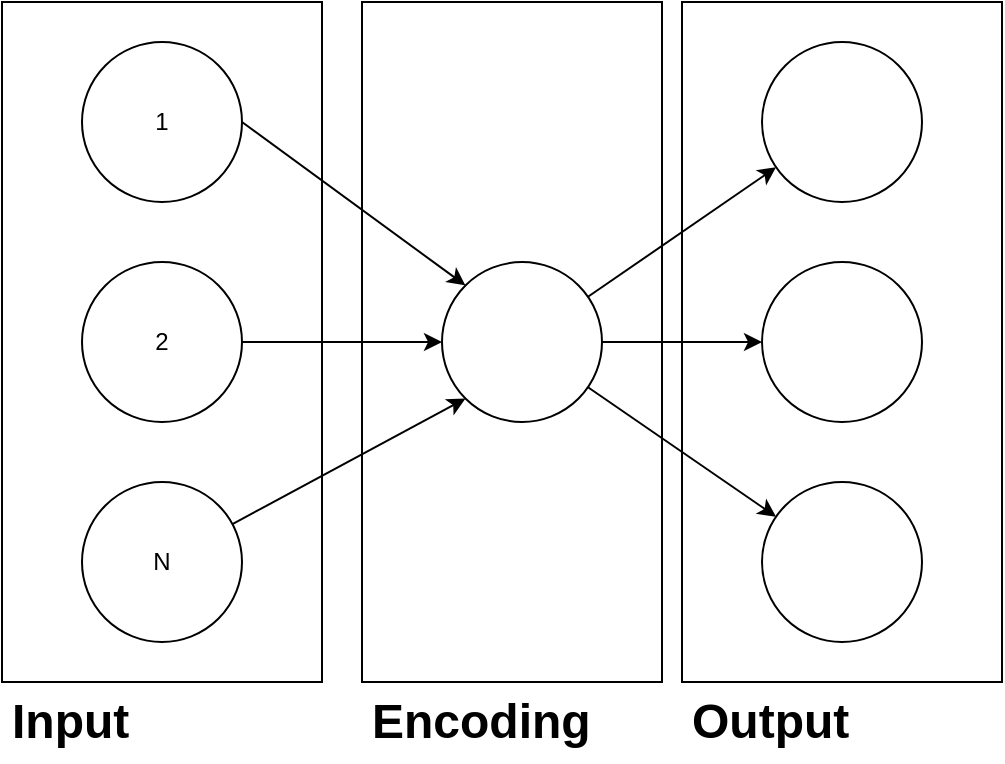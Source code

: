 <mxfile version="18.1.3" type="device" pages="2"><diagram id="ujKXUhD97dqSrS1Oqkiz" name="Page-1"><mxGraphModel dx="1662" dy="786" grid="1" gridSize="10" guides="1" tooltips="1" connect="1" arrows="1" fold="1" page="1" pageScale="1" pageWidth="850" pageHeight="1100" math="0" shadow="0"><root><mxCell id="0"/><mxCell id="1" parent="0"/><mxCell id="V5njZHo76EnKZN1gJfDq-10" value="" style="rounded=0;whiteSpace=wrap;html=1;" parent="1" vertex="1"><mxGeometry x="320" y="150" width="150" height="340" as="geometry"/></mxCell><mxCell id="V5njZHo76EnKZN1gJfDq-4" value="" style="rounded=0;whiteSpace=wrap;html=1;" parent="1" vertex="1"><mxGeometry x="140" y="150" width="160" height="340" as="geometry"/></mxCell><mxCell id="V5njZHo76EnKZN1gJfDq-1" value="1" style="ellipse;whiteSpace=wrap;html=1;aspect=fixed;" parent="1" vertex="1"><mxGeometry x="180" y="170" width="80" height="80" as="geometry"/></mxCell><mxCell id="V5njZHo76EnKZN1gJfDq-2" value="2" style="ellipse;whiteSpace=wrap;html=1;aspect=fixed;" parent="1" vertex="1"><mxGeometry x="180" y="280" width="80" height="80" as="geometry"/></mxCell><mxCell id="V5njZHo76EnKZN1gJfDq-3" value="N" style="ellipse;whiteSpace=wrap;html=1;aspect=fixed;" parent="1" vertex="1"><mxGeometry x="180" y="390" width="80" height="80" as="geometry"/></mxCell><mxCell id="V5njZHo76EnKZN1gJfDq-5" value="" style="rounded=0;whiteSpace=wrap;html=1;" parent="1" vertex="1"><mxGeometry x="480" y="150" width="160" height="340" as="geometry"/></mxCell><mxCell id="V5njZHo76EnKZN1gJfDq-6" value="" style="ellipse;whiteSpace=wrap;html=1;aspect=fixed;" parent="1" vertex="1"><mxGeometry x="520" y="170" width="80" height="80" as="geometry"/></mxCell><mxCell id="V5njZHo76EnKZN1gJfDq-7" value="" style="ellipse;whiteSpace=wrap;html=1;aspect=fixed;" parent="1" vertex="1"><mxGeometry x="520" y="280" width="80" height="80" as="geometry"/></mxCell><mxCell id="V5njZHo76EnKZN1gJfDq-8" value="" style="ellipse;whiteSpace=wrap;html=1;aspect=fixed;" parent="1" vertex="1"><mxGeometry x="520" y="390" width="80" height="80" as="geometry"/></mxCell><mxCell id="V5njZHo76EnKZN1gJfDq-9" value="" style="ellipse;whiteSpace=wrap;html=1;aspect=fixed;" parent="1" vertex="1"><mxGeometry x="360" y="280" width="80" height="80" as="geometry"/></mxCell><mxCell id="V5njZHo76EnKZN1gJfDq-11" value="" style="endArrow=classic;html=1;rounded=0;exitX=1;exitY=0.5;exitDx=0;exitDy=0;entryX=0;entryY=0;entryDx=0;entryDy=0;" parent="1" source="V5njZHo76EnKZN1gJfDq-1" target="V5njZHo76EnKZN1gJfDq-9" edge="1"><mxGeometry width="50" height="50" relative="1" as="geometry"><mxPoint x="400" y="400" as="sourcePoint"/><mxPoint x="450" y="350" as="targetPoint"/></mxGeometry></mxCell><mxCell id="V5njZHo76EnKZN1gJfDq-12" value="" style="endArrow=classic;html=1;rounded=0;" parent="1" source="V5njZHo76EnKZN1gJfDq-2" target="V5njZHo76EnKZN1gJfDq-9" edge="1"><mxGeometry width="50" height="50" relative="1" as="geometry"><mxPoint x="400" y="400" as="sourcePoint"/><mxPoint x="450" y="350" as="targetPoint"/></mxGeometry></mxCell><mxCell id="V5njZHo76EnKZN1gJfDq-13" value="" style="endArrow=classic;html=1;rounded=0;entryX=0;entryY=1;entryDx=0;entryDy=0;" parent="1" source="V5njZHo76EnKZN1gJfDq-3" target="V5njZHo76EnKZN1gJfDq-9" edge="1"><mxGeometry width="50" height="50" relative="1" as="geometry"><mxPoint x="400" y="400" as="sourcePoint"/><mxPoint x="450" y="350" as="targetPoint"/></mxGeometry></mxCell><mxCell id="V5njZHo76EnKZN1gJfDq-14" value="" style="endArrow=classic;html=1;rounded=0;" parent="1" source="V5njZHo76EnKZN1gJfDq-9" target="V5njZHo76EnKZN1gJfDq-6" edge="1"><mxGeometry width="50" height="50" relative="1" as="geometry"><mxPoint x="400" y="400" as="sourcePoint"/><mxPoint x="450" y="350" as="targetPoint"/></mxGeometry></mxCell><mxCell id="V5njZHo76EnKZN1gJfDq-15" value="" style="endArrow=classic;html=1;rounded=0;" parent="1" source="V5njZHo76EnKZN1gJfDq-9" target="V5njZHo76EnKZN1gJfDq-7" edge="1"><mxGeometry width="50" height="50" relative="1" as="geometry"><mxPoint x="400" y="400" as="sourcePoint"/><mxPoint x="450" y="350" as="targetPoint"/></mxGeometry></mxCell><mxCell id="V5njZHo76EnKZN1gJfDq-16" value="" style="endArrow=classic;html=1;rounded=0;" parent="1" source="V5njZHo76EnKZN1gJfDq-9" target="V5njZHo76EnKZN1gJfDq-8" edge="1"><mxGeometry width="50" height="50" relative="1" as="geometry"><mxPoint x="400" y="400" as="sourcePoint"/><mxPoint x="450" y="350" as="targetPoint"/></mxGeometry></mxCell><mxCell id="V5njZHo76EnKZN1gJfDq-17" value="&lt;h1&gt;Input&lt;/h1&gt;" style="text;html=1;strokeColor=none;fillColor=none;spacing=5;spacingTop=-20;whiteSpace=wrap;overflow=hidden;rounded=0;" parent="1" vertex="1"><mxGeometry x="140" y="490" width="150" height="40" as="geometry"/></mxCell><mxCell id="V5njZHo76EnKZN1gJfDq-18" value="&lt;h1&gt;Encoding&lt;/h1&gt;" style="text;html=1;strokeColor=none;fillColor=none;spacing=5;spacingTop=-20;whiteSpace=wrap;overflow=hidden;rounded=0;" parent="1" vertex="1"><mxGeometry x="320" y="490" width="150" height="40" as="geometry"/></mxCell><mxCell id="V5njZHo76EnKZN1gJfDq-19" value="&lt;h1&gt;Output&lt;/h1&gt;" style="text;html=1;strokeColor=none;fillColor=none;spacing=5;spacingTop=-20;whiteSpace=wrap;overflow=hidden;rounded=0;" parent="1" vertex="1"><mxGeometry x="480" y="490" width="150" height="40" as="geometry"/></mxCell></root></mxGraphModel></diagram><diagram id="J2YMII6QdCsmnSTvsNZ7" name="On Device Learning"><mxGraphModel dx="1662" dy="786" grid="1" gridSize="10" guides="1" tooltips="1" connect="1" arrows="1" fold="1" page="1" pageScale="1" pageWidth="850" pageHeight="1100" math="0" shadow="0"><root><mxCell id="0"/><mxCell id="1" parent="0"/><mxCell id="rZuW5UW_smFuI37XvWDw-16" value="" style="rounded=0;whiteSpace=wrap;html=1;" vertex="1" parent="1"><mxGeometry x="425" y="190" width="335" height="300" as="geometry"/></mxCell><mxCell id="rZuW5UW_smFuI37XvWDw-1" value="" style="rounded=0;whiteSpace=wrap;html=1;" vertex="1" parent="1"><mxGeometry x="20" y="190" width="360" height="300" as="geometry"/></mxCell><mxCell id="rZuW5UW_smFuI37XvWDw-2" value="Public&lt;br&gt;Data" style="shape=cylinder3;whiteSpace=wrap;html=1;boundedLbl=1;backgroundOutline=1;size=15;" vertex="1" parent="1"><mxGeometry x="260" y="250" width="60" height="80" as="geometry"/></mxCell><mxCell id="rZuW5UW_smFuI37XvWDw-4" value="1. Reads" style="edgeStyle=orthogonalEdgeStyle;rounded=0;orthogonalLoop=1;jettySize=auto;html=1;entryX=0;entryY=0.5;entryDx=0;entryDy=0;entryPerimeter=0;" edge="1" parent="1" source="rZuW5UW_smFuI37XvWDw-3" target="rZuW5UW_smFuI37XvWDw-2"><mxGeometry relative="1" as="geometry"><Array as="points"><mxPoint x="250" y="290"/></Array></mxGeometry></mxCell><mxCell id="rZuW5UW_smFuI37XvWDw-6" value="2. Produces" style="edgeStyle=orthogonalEdgeStyle;rounded=0;orthogonalLoop=1;jettySize=auto;html=1;exitX=0.5;exitY=1;exitDx=0;exitDy=0;entryX=0;entryY=0.5;entryDx=0;entryDy=0;entryPerimeter=0;" edge="1" parent="1" source="rZuW5UW_smFuI37XvWDw-3" target="rZuW5UW_smFuI37XvWDw-5"><mxGeometry relative="1" as="geometry"/></mxCell><mxCell id="rZuW5UW_smFuI37XvWDw-3" value="Training&lt;br&gt;Process" style="ellipse;whiteSpace=wrap;html=1;aspect=fixed;" vertex="1" parent="1"><mxGeometry x="40" y="250" width="80" height="80" as="geometry"/></mxCell><mxCell id="rZuW5UW_smFuI37XvWDw-5" value="Shared&lt;br&gt;Model" style="shape=cylinder3;whiteSpace=wrap;html=1;boundedLbl=1;backgroundOutline=1;size=15;" vertex="1" parent="1"><mxGeometry x="260" y="350" width="60" height="80" as="geometry"/></mxCell><mxCell id="rZuW5UW_smFuI37XvWDw-7" value="Private&lt;br&gt;Data" style="shape=cylinder3;whiteSpace=wrap;html=1;boundedLbl=1;backgroundOutline=1;size=15;" vertex="1" parent="1"><mxGeometry x="490" y="220" width="60" height="80" as="geometry"/></mxCell><mxCell id="rZuW5UW_smFuI37XvWDw-10" value="4. Includes" style="edgeStyle=orthogonalEdgeStyle;rounded=0;orthogonalLoop=1;jettySize=auto;html=1;exitX=0.5;exitY=0;exitDx=0;exitDy=0;" edge="1" parent="1" source="rZuW5UW_smFuI37XvWDw-8" target="rZuW5UW_smFuI37XvWDw-7"><mxGeometry relative="1" as="geometry"/></mxCell><mxCell id="rZuW5UW_smFuI37XvWDw-12" value="5. Produces" style="edgeStyle=orthogonalEdgeStyle;rounded=0;orthogonalLoop=1;jettySize=auto;html=1;exitX=1;exitY=0.5;exitDx=0;exitDy=0;" edge="1" parent="1" source="rZuW5UW_smFuI37XvWDw-8" target="rZuW5UW_smFuI37XvWDw-11"><mxGeometry relative="1" as="geometry"/></mxCell><mxCell id="rZuW5UW_smFuI37XvWDw-8" value="Training&lt;br&gt;Process" style="ellipse;whiteSpace=wrap;html=1;aspect=fixed;" vertex="1" parent="1"><mxGeometry x="480" y="350" width="80" height="80" as="geometry"/></mxCell><mxCell id="rZuW5UW_smFuI37XvWDw-9" value="3. Downloads" style="endArrow=classic;html=1;rounded=0;" edge="1" parent="1" source="rZuW5UW_smFuI37XvWDw-8" target="rZuW5UW_smFuI37XvWDw-5"><mxGeometry x="-0.25" y="-20" width="50" height="50" relative="1" as="geometry"><mxPoint x="400" y="450" as="sourcePoint"/><mxPoint x="450" y="400" as="targetPoint"/><mxPoint as="offset"/></mxGeometry></mxCell><mxCell id="rZuW5UW_smFuI37XvWDw-11" value="Private&lt;br&gt;Model" style="shape=cylinder3;whiteSpace=wrap;html=1;boundedLbl=1;backgroundOutline=1;size=15;" vertex="1" parent="1"><mxGeometry x="660" y="350" width="60" height="80" as="geometry"/></mxCell><mxCell id="rZuW5UW_smFuI37XvWDw-14" value="6. Uses" style="edgeStyle=orthogonalEdgeStyle;rounded=0;orthogonalLoop=1;jettySize=auto;html=1;exitX=0.5;exitY=1;exitDx=0;exitDy=0;entryX=0.5;entryY=0;entryDx=0;entryDy=0;entryPerimeter=0;" edge="1" parent="1" source="rZuW5UW_smFuI37XvWDw-13" target="rZuW5UW_smFuI37XvWDw-11"><mxGeometry relative="1" as="geometry"/></mxCell><mxCell id="rZuW5UW_smFuI37XvWDw-13" value="Inference&lt;br&gt;Process" style="ellipse;whiteSpace=wrap;html=1;aspect=fixed;" vertex="1" parent="1"><mxGeometry x="650" y="220" width="80" height="80" as="geometry"/></mxCell><mxCell id="rZuW5UW_smFuI37XvWDw-18" value="7. Invokes" style="edgeStyle=orthogonalEdgeStyle;rounded=0;orthogonalLoop=1;jettySize=auto;html=1;" edge="1" parent="1" source="rZuW5UW_smFuI37XvWDw-17" target="rZuW5UW_smFuI37XvWDw-13"><mxGeometry relative="1" as="geometry"/></mxCell><mxCell id="rZuW5UW_smFuI37XvWDw-19" value="8. Appends" style="edgeStyle=orthogonalEdgeStyle;rounded=0;orthogonalLoop=1;jettySize=auto;html=1;entryX=0.5;entryY=0;entryDx=0;entryDy=0;entryPerimeter=0;" edge="1" parent="1" target="rZuW5UW_smFuI37XvWDw-7"><mxGeometry relative="1" as="geometry"><mxPoint x="570" y="110" as="sourcePoint"/></mxGeometry></mxCell><mxCell id="rZuW5UW_smFuI37XvWDw-17" value="Actor" style="shape=umlActor;verticalLabelPosition=bottom;verticalAlign=top;html=1;outlineConnect=0;" vertex="1" parent="1"><mxGeometry x="590" y="80" width="30" height="60" as="geometry"/></mxCell><mxCell id="rZuW5UW_smFuI37XvWDw-20" value="&lt;h1&gt;Cloud&lt;/h1&gt;" style="text;html=1;strokeColor=none;fillColor=none;spacing=5;spacingTop=-20;whiteSpace=wrap;overflow=hidden;rounded=0;" vertex="1" parent="1"><mxGeometry x="30" y="440" width="190" height="40" as="geometry"/></mxCell><mxCell id="rZuW5UW_smFuI37XvWDw-21" value="&lt;h1&gt;Device&lt;/h1&gt;" style="text;html=1;strokeColor=none;fillColor=none;spacing=5;spacingTop=-20;whiteSpace=wrap;overflow=hidden;rounded=0;" vertex="1" parent="1"><mxGeometry x="425" y="440" width="190" height="40" as="geometry"/></mxCell></root></mxGraphModel></diagram></mxfile>